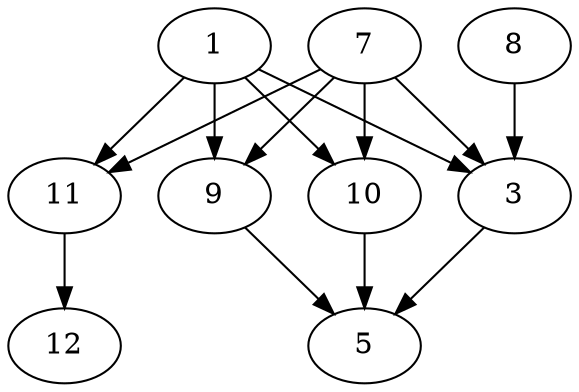 digraph graphname {  
   1->9
   1->10
   1->11
    3->5
   7->3
   7->9->5
   7->10
   7->11
   1->3
   11->12
   10->5
  
   8->3
}
